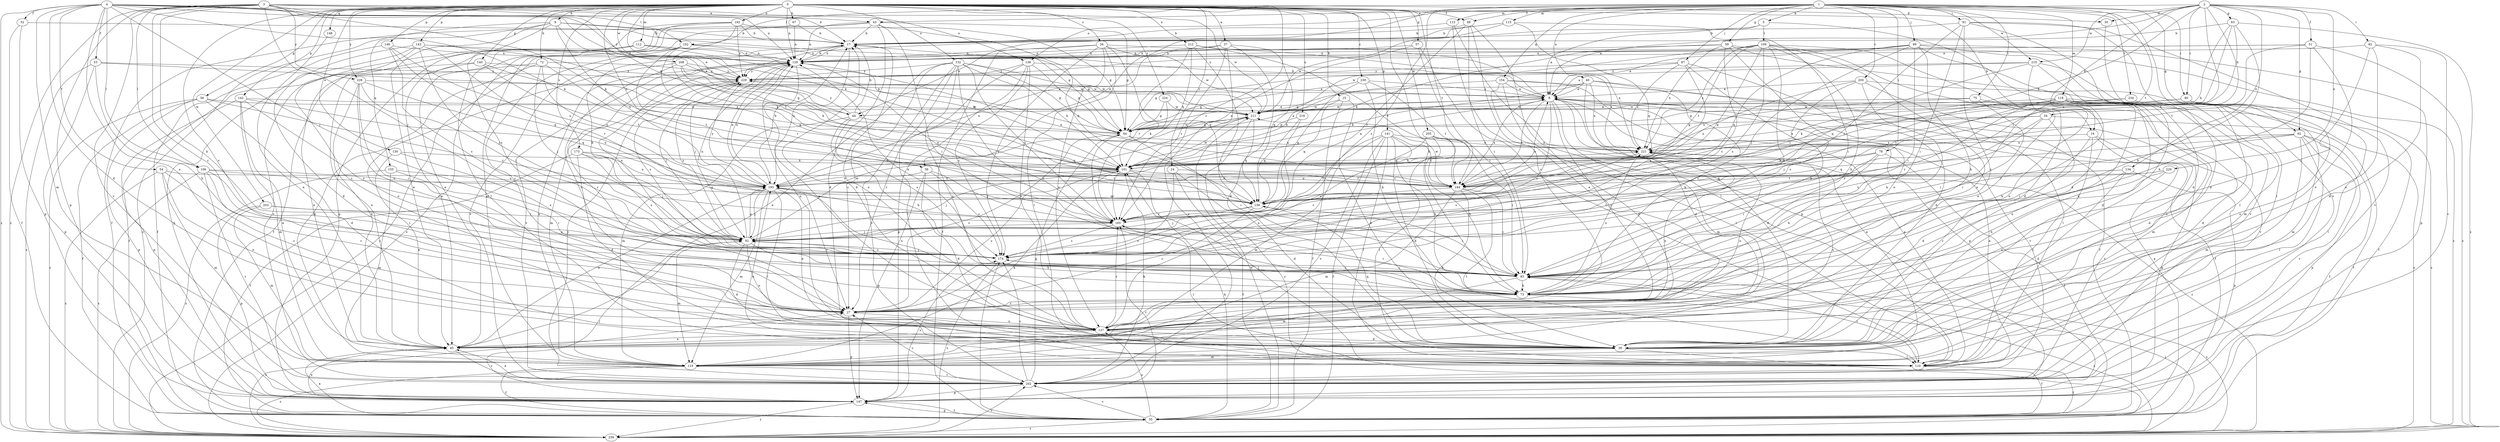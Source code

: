 strict digraph  {
0;
1;
2;
3;
4;
5;
8;
9;
15;
16;
17;
24;
26;
27;
30;
34;
36;
37;
39;
40;
43;
44;
45;
48;
51;
52;
53;
54;
55;
56;
57;
59;
62;
63;
64;
67;
72;
73;
75;
78;
80;
82;
83;
87;
89;
91;
92;
101;
102;
106;
109;
110;
112;
113;
115;
118;
119;
128;
130;
132;
134;
136;
137;
140;
141;
142;
143;
146;
147;
148;
154;
155;
156;
165;
173;
174;
184;
192;
193;
200;
202;
203;
205;
208;
210;
211;
212;
218;
220;
221;
224;
228;
229;
230;
234;
239;
0 -> 9  [label=b];
0 -> 15  [label=b];
0 -> 16  [label=b];
0 -> 24  [label=c];
0 -> 26  [label=c];
0 -> 27  [label=c];
0 -> 30  [label=d];
0 -> 37  [label=e];
0 -> 39  [label=e];
0 -> 48  [label=f];
0 -> 56  [label=g];
0 -> 57  [label=g];
0 -> 67  [label=h];
0 -> 72  [label=h];
0 -> 73  [label=h];
0 -> 101  [label=k];
0 -> 112  [label=m];
0 -> 128  [label=n];
0 -> 130  [label=o];
0 -> 132  [label=o];
0 -> 140  [label=p];
0 -> 141  [label=p];
0 -> 142  [label=p];
0 -> 143  [label=p];
0 -> 146  [label=p];
0 -> 148  [label=q];
0 -> 165  [label=r];
0 -> 173  [label=s];
0 -> 184  [label=t];
0 -> 192  [label=u];
0 -> 203  [label=w];
0 -> 205  [label=w];
0 -> 208  [label=w];
0 -> 212  [label=x];
0 -> 218  [label=x];
0 -> 224  [label=y];
0 -> 228  [label=y];
0 -> 230  [label=z];
1 -> 5  [label=a];
1 -> 39  [label=e];
1 -> 40  [label=e];
1 -> 43  [label=e];
1 -> 48  [label=f];
1 -> 59  [label=g];
1 -> 62  [label=g];
1 -> 75  [label=i];
1 -> 78  [label=i];
1 -> 80  [label=i];
1 -> 87  [label=j];
1 -> 89  [label=j];
1 -> 91  [label=j];
1 -> 102  [label=l];
1 -> 113  [label=m];
1 -> 115  [label=m];
1 -> 118  [label=m];
1 -> 154  [label=q];
1 -> 174  [label=s];
1 -> 184  [label=t];
1 -> 200  [label=v];
1 -> 202  [label=v];
1 -> 210  [label=w];
1 -> 234  [label=z];
2 -> 8  [label=a];
2 -> 16  [label=b];
2 -> 30  [label=d];
2 -> 34  [label=d];
2 -> 51  [label=f];
2 -> 62  [label=g];
2 -> 63  [label=g];
2 -> 80  [label=i];
2 -> 82  [label=i];
2 -> 92  [label=j];
2 -> 101  [label=k];
2 -> 134  [label=o];
2 -> 136  [label=o];
2 -> 210  [label=w];
2 -> 220  [label=x];
3 -> 27  [label=c];
3 -> 43  [label=e];
3 -> 64  [label=g];
3 -> 73  [label=h];
3 -> 92  [label=j];
3 -> 101  [label=k];
3 -> 102  [label=l];
3 -> 106  [label=l];
3 -> 147  [label=p];
3 -> 202  [label=v];
3 -> 211  [label=w];
3 -> 228  [label=y];
3 -> 239  [label=z];
4 -> 17  [label=b];
4 -> 36  [label=d];
4 -> 44  [label=e];
4 -> 52  [label=f];
4 -> 53  [label=f];
4 -> 54  [label=f];
4 -> 92  [label=j];
4 -> 101  [label=k];
4 -> 106  [label=l];
4 -> 119  [label=m];
4 -> 128  [label=n];
4 -> 136  [label=o];
4 -> 137  [label=o];
4 -> 229  [label=y];
4 -> 239  [label=z];
5 -> 8  [label=a];
5 -> 36  [label=d];
5 -> 44  [label=e];
5 -> 109  [label=l];
8 -> 17  [label=b];
8 -> 27  [label=c];
8 -> 36  [label=d];
8 -> 44  [label=e];
8 -> 55  [label=f];
8 -> 119  [label=m];
8 -> 174  [label=s];
8 -> 184  [label=t];
8 -> 202  [label=v];
8 -> 211  [label=w];
9 -> 17  [label=b];
9 -> 44  [label=e];
9 -> 45  [label=e];
9 -> 64  [label=g];
9 -> 155  [label=q];
9 -> 174  [label=s];
9 -> 193  [label=u];
9 -> 239  [label=z];
15 -> 36  [label=d];
15 -> 55  [label=f];
15 -> 156  [label=q];
15 -> 211  [label=w];
16 -> 36  [label=d];
16 -> 110  [label=l];
16 -> 147  [label=p];
16 -> 202  [label=v];
16 -> 221  [label=x];
17 -> 128  [label=n];
17 -> 137  [label=o];
17 -> 193  [label=u];
17 -> 202  [label=v];
24 -> 27  [label=c];
24 -> 36  [label=d];
24 -> 55  [label=f];
24 -> 184  [label=t];
26 -> 55  [label=f];
26 -> 110  [label=l];
26 -> 128  [label=n];
26 -> 137  [label=o];
26 -> 156  [label=q];
26 -> 174  [label=s];
26 -> 211  [label=w];
26 -> 221  [label=x];
27 -> 137  [label=o];
27 -> 147  [label=p];
30 -> 36  [label=d];
34 -> 55  [label=f];
34 -> 64  [label=g];
34 -> 83  [label=i];
34 -> 165  [label=r];
34 -> 174  [label=s];
34 -> 221  [label=x];
36 -> 55  [label=f];
36 -> 110  [label=l];
36 -> 119  [label=m];
36 -> 156  [label=q];
37 -> 36  [label=d];
37 -> 128  [label=n];
37 -> 156  [label=q];
37 -> 165  [label=r];
37 -> 193  [label=u];
37 -> 202  [label=v];
39 -> 36  [label=d];
39 -> 147  [label=p];
39 -> 165  [label=r];
39 -> 174  [label=s];
39 -> 193  [label=u];
40 -> 8  [label=a];
40 -> 45  [label=e];
40 -> 64  [label=g];
40 -> 73  [label=h];
40 -> 101  [label=k];
40 -> 110  [label=l];
40 -> 221  [label=x];
43 -> 17  [label=b];
43 -> 36  [label=d];
43 -> 64  [label=g];
43 -> 83  [label=i];
43 -> 119  [label=m];
43 -> 128  [label=n];
43 -> 156  [label=q];
43 -> 239  [label=z];
44 -> 17  [label=b];
44 -> 73  [label=h];
44 -> 119  [label=m];
44 -> 156  [label=q];
44 -> 174  [label=s];
44 -> 229  [label=y];
45 -> 202  [label=v];
45 -> 221  [label=x];
48 -> 17  [label=b];
48 -> 45  [label=e];
48 -> 83  [label=i];
48 -> 110  [label=l];
48 -> 165  [label=r];
51 -> 73  [label=h];
51 -> 128  [label=n];
51 -> 137  [label=o];
51 -> 184  [label=t];
51 -> 229  [label=y];
51 -> 239  [label=z];
52 -> 17  [label=b];
52 -> 55  [label=f];
52 -> 147  [label=p];
53 -> 73  [label=h];
53 -> 147  [label=p];
53 -> 211  [label=w];
53 -> 229  [label=y];
53 -> 239  [label=z];
54 -> 27  [label=c];
54 -> 119  [label=m];
54 -> 137  [label=o];
54 -> 184  [label=t];
54 -> 239  [label=z];
55 -> 8  [label=a];
55 -> 45  [label=e];
55 -> 101  [label=k];
55 -> 137  [label=o];
55 -> 147  [label=p];
55 -> 174  [label=s];
55 -> 202  [label=v];
55 -> 211  [label=w];
55 -> 239  [label=z];
56 -> 36  [label=d];
56 -> 55  [label=f];
56 -> 147  [label=p];
56 -> 165  [label=r];
56 -> 211  [label=w];
56 -> 239  [label=z];
57 -> 83  [label=i];
57 -> 110  [label=l];
57 -> 128  [label=n];
57 -> 193  [label=u];
59 -> 101  [label=k];
59 -> 128  [label=n];
59 -> 137  [label=o];
59 -> 174  [label=s];
59 -> 202  [label=v];
59 -> 221  [label=x];
59 -> 239  [label=z];
62 -> 55  [label=f];
62 -> 110  [label=l];
62 -> 119  [label=m];
62 -> 147  [label=p];
62 -> 156  [label=q];
62 -> 165  [label=r];
62 -> 202  [label=v];
62 -> 221  [label=x];
63 -> 17  [label=b];
63 -> 73  [label=h];
63 -> 101  [label=k];
63 -> 184  [label=t];
63 -> 193  [label=u];
63 -> 239  [label=z];
64 -> 8  [label=a];
64 -> 27  [label=c];
64 -> 83  [label=i];
64 -> 165  [label=r];
64 -> 211  [label=w];
64 -> 221  [label=x];
67 -> 17  [label=b];
67 -> 55  [label=f];
67 -> 128  [label=n];
72 -> 45  [label=e];
72 -> 92  [label=j];
72 -> 137  [label=o];
72 -> 184  [label=t];
72 -> 193  [label=u];
72 -> 229  [label=y];
73 -> 27  [label=c];
73 -> 165  [label=r];
73 -> 193  [label=u];
73 -> 221  [label=x];
73 -> 239  [label=z];
75 -> 36  [label=d];
75 -> 83  [label=i];
75 -> 211  [label=w];
75 -> 221  [label=x];
78 -> 55  [label=f];
78 -> 73  [label=h];
78 -> 83  [label=i];
78 -> 101  [label=k];
78 -> 156  [label=q];
80 -> 64  [label=g];
80 -> 101  [label=k];
80 -> 110  [label=l];
80 -> 137  [label=o];
80 -> 184  [label=t];
80 -> 211  [label=w];
80 -> 239  [label=z];
82 -> 36  [label=d];
82 -> 83  [label=i];
82 -> 128  [label=n];
82 -> 137  [label=o];
82 -> 202  [label=v];
83 -> 73  [label=h];
83 -> 119  [label=m];
83 -> 128  [label=n];
83 -> 174  [label=s];
83 -> 239  [label=z];
87 -> 36  [label=d];
87 -> 64  [label=g];
87 -> 73  [label=h];
87 -> 174  [label=s];
87 -> 221  [label=x];
87 -> 229  [label=y];
89 -> 8  [label=a];
89 -> 36  [label=d];
89 -> 73  [label=h];
89 -> 83  [label=i];
89 -> 92  [label=j];
89 -> 110  [label=l];
89 -> 128  [label=n];
89 -> 147  [label=p];
89 -> 156  [label=q];
91 -> 17  [label=b];
91 -> 27  [label=c];
91 -> 36  [label=d];
91 -> 83  [label=i];
91 -> 92  [label=j];
91 -> 110  [label=l];
91 -> 202  [label=v];
92 -> 17  [label=b];
92 -> 36  [label=d];
92 -> 73  [label=h];
92 -> 119  [label=m];
92 -> 128  [label=n];
92 -> 137  [label=o];
92 -> 174  [label=s];
92 -> 193  [label=u];
92 -> 211  [label=w];
92 -> 229  [label=y];
101 -> 8  [label=a];
101 -> 27  [label=c];
101 -> 92  [label=j];
101 -> 110  [label=l];
101 -> 165  [label=r];
101 -> 184  [label=t];
101 -> 193  [label=u];
101 -> 211  [label=w];
101 -> 221  [label=x];
102 -> 27  [label=c];
102 -> 64  [label=g];
102 -> 128  [label=n];
102 -> 156  [label=q];
102 -> 165  [label=r];
102 -> 239  [label=z];
106 -> 27  [label=c];
106 -> 83  [label=i];
106 -> 156  [label=q];
106 -> 193  [label=u];
106 -> 202  [label=v];
106 -> 239  [label=z];
109 -> 36  [label=d];
109 -> 45  [label=e];
109 -> 73  [label=h];
109 -> 83  [label=i];
109 -> 128  [label=n];
109 -> 137  [label=o];
109 -> 156  [label=q];
109 -> 174  [label=s];
109 -> 184  [label=t];
109 -> 211  [label=w];
109 -> 221  [label=x];
110 -> 8  [label=a];
110 -> 55  [label=f];
110 -> 83  [label=i];
110 -> 193  [label=u];
112 -> 45  [label=e];
112 -> 55  [label=f];
112 -> 64  [label=g];
112 -> 101  [label=k];
112 -> 128  [label=n];
112 -> 202  [label=v];
113 -> 17  [label=b];
113 -> 27  [label=c];
113 -> 147  [label=p];
115 -> 17  [label=b];
115 -> 83  [label=i];
115 -> 156  [label=q];
115 -> 211  [label=w];
115 -> 229  [label=y];
118 -> 36  [label=d];
118 -> 73  [label=h];
118 -> 83  [label=i];
118 -> 92  [label=j];
118 -> 119  [label=m];
118 -> 137  [label=o];
118 -> 174  [label=s];
118 -> 211  [label=w];
118 -> 239  [label=z];
119 -> 8  [label=a];
119 -> 55  [label=f];
119 -> 101  [label=k];
119 -> 128  [label=n];
119 -> 202  [label=v];
119 -> 239  [label=z];
128 -> 17  [label=b];
128 -> 27  [label=c];
128 -> 92  [label=j];
128 -> 137  [label=o];
128 -> 193  [label=u];
128 -> 202  [label=v];
128 -> 229  [label=y];
130 -> 45  [label=e];
130 -> 101  [label=k];
130 -> 174  [label=s];
132 -> 27  [label=c];
132 -> 45  [label=e];
132 -> 64  [label=g];
132 -> 73  [label=h];
132 -> 101  [label=k];
132 -> 110  [label=l];
132 -> 137  [label=o];
132 -> 165  [label=r];
132 -> 202  [label=v];
132 -> 211  [label=w];
132 -> 229  [label=y];
134 -> 27  [label=c];
134 -> 36  [label=d];
134 -> 147  [label=p];
134 -> 184  [label=t];
134 -> 193  [label=u];
136 -> 27  [label=c];
136 -> 64  [label=g];
136 -> 137  [label=o];
136 -> 147  [label=p];
136 -> 174  [label=s];
136 -> 221  [label=x];
136 -> 229  [label=y];
137 -> 17  [label=b];
137 -> 36  [label=d];
137 -> 45  [label=e];
137 -> 128  [label=n];
137 -> 165  [label=r];
137 -> 221  [label=x];
140 -> 45  [label=e];
140 -> 55  [label=f];
140 -> 184  [label=t];
140 -> 221  [label=x];
140 -> 229  [label=y];
141 -> 36  [label=d];
141 -> 55  [label=f];
141 -> 73  [label=h];
141 -> 110  [label=l];
141 -> 119  [label=m];
141 -> 165  [label=r];
141 -> 184  [label=t];
141 -> 202  [label=v];
141 -> 221  [label=x];
142 -> 45  [label=e];
142 -> 119  [label=m];
142 -> 147  [label=p];
142 -> 174  [label=s];
142 -> 193  [label=u];
142 -> 211  [label=w];
143 -> 27  [label=c];
143 -> 36  [label=d];
143 -> 92  [label=j];
143 -> 101  [label=k];
143 -> 128  [label=n];
143 -> 147  [label=p];
143 -> 165  [label=r];
146 -> 55  [label=f];
146 -> 128  [label=n];
146 -> 156  [label=q];
146 -> 174  [label=s];
146 -> 193  [label=u];
147 -> 45  [label=e];
147 -> 55  [label=f];
147 -> 92  [label=j];
147 -> 165  [label=r];
147 -> 174  [label=s];
147 -> 239  [label=z];
148 -> 45  [label=e];
154 -> 8  [label=a];
154 -> 45  [label=e];
154 -> 55  [label=f];
154 -> 101  [label=k];
154 -> 110  [label=l];
154 -> 147  [label=p];
155 -> 83  [label=i];
155 -> 119  [label=m];
155 -> 193  [label=u];
155 -> 239  [label=z];
156 -> 8  [label=a];
156 -> 27  [label=c];
156 -> 83  [label=i];
156 -> 92  [label=j];
156 -> 165  [label=r];
165 -> 92  [label=j];
165 -> 110  [label=l];
165 -> 128  [label=n];
165 -> 174  [label=s];
173 -> 36  [label=d];
173 -> 55  [label=f];
173 -> 92  [label=j];
173 -> 101  [label=k];
173 -> 174  [label=s];
173 -> 193  [label=u];
174 -> 83  [label=i];
174 -> 92  [label=j];
174 -> 128  [label=n];
174 -> 239  [label=z];
184 -> 8  [label=a];
184 -> 36  [label=d];
184 -> 83  [label=i];
184 -> 110  [label=l];
184 -> 119  [label=m];
184 -> 128  [label=n];
184 -> 165  [label=r];
184 -> 211  [label=w];
192 -> 17  [label=b];
192 -> 45  [label=e];
192 -> 64  [label=g];
192 -> 110  [label=l];
192 -> 147  [label=p];
192 -> 184  [label=t];
192 -> 229  [label=y];
193 -> 17  [label=b];
193 -> 27  [label=c];
193 -> 45  [label=e];
193 -> 92  [label=j];
193 -> 110  [label=l];
193 -> 119  [label=m];
193 -> 128  [label=n];
193 -> 137  [label=o];
193 -> 156  [label=q];
193 -> 229  [label=y];
200 -> 8  [label=a];
200 -> 55  [label=f];
200 -> 73  [label=h];
200 -> 174  [label=s];
200 -> 193  [label=u];
200 -> 202  [label=v];
202 -> 8  [label=a];
202 -> 27  [label=c];
202 -> 45  [label=e];
202 -> 64  [label=g];
202 -> 101  [label=k];
202 -> 147  [label=p];
202 -> 174  [label=s];
202 -> 229  [label=y];
203 -> 119  [label=m];
203 -> 147  [label=p];
203 -> 165  [label=r];
203 -> 174  [label=s];
205 -> 73  [label=h];
205 -> 83  [label=i];
205 -> 110  [label=l];
205 -> 174  [label=s];
205 -> 221  [label=x];
208 -> 27  [label=c];
208 -> 64  [label=g];
208 -> 101  [label=k];
208 -> 119  [label=m];
208 -> 211  [label=w];
208 -> 229  [label=y];
210 -> 8  [label=a];
210 -> 36  [label=d];
210 -> 119  [label=m];
210 -> 137  [label=o];
210 -> 156  [label=q];
210 -> 229  [label=y];
211 -> 64  [label=g];
211 -> 156  [label=q];
211 -> 239  [label=z];
212 -> 8  [label=a];
212 -> 83  [label=i];
212 -> 101  [label=k];
212 -> 128  [label=n];
212 -> 165  [label=r];
212 -> 184  [label=t];
218 -> 64  [label=g];
218 -> 137  [label=o];
218 -> 156  [label=q];
220 -> 73  [label=h];
220 -> 137  [label=o];
220 -> 184  [label=t];
220 -> 193  [label=u];
221 -> 101  [label=k];
221 -> 137  [label=o];
221 -> 174  [label=s];
221 -> 239  [label=z];
224 -> 64  [label=g];
224 -> 101  [label=k];
224 -> 211  [label=w];
228 -> 8  [label=a];
228 -> 27  [label=c];
228 -> 45  [label=e];
228 -> 83  [label=i];
228 -> 92  [label=j];
228 -> 156  [label=q];
229 -> 8  [label=a];
229 -> 92  [label=j];
229 -> 119  [label=m];
229 -> 174  [label=s];
230 -> 8  [label=a];
230 -> 64  [label=g];
230 -> 73  [label=h];
230 -> 156  [label=q];
230 -> 184  [label=t];
234 -> 119  [label=m];
234 -> 137  [label=o];
234 -> 184  [label=t];
234 -> 211  [label=w];
239 -> 27  [label=c];
239 -> 83  [label=i];
239 -> 202  [label=v];
}
